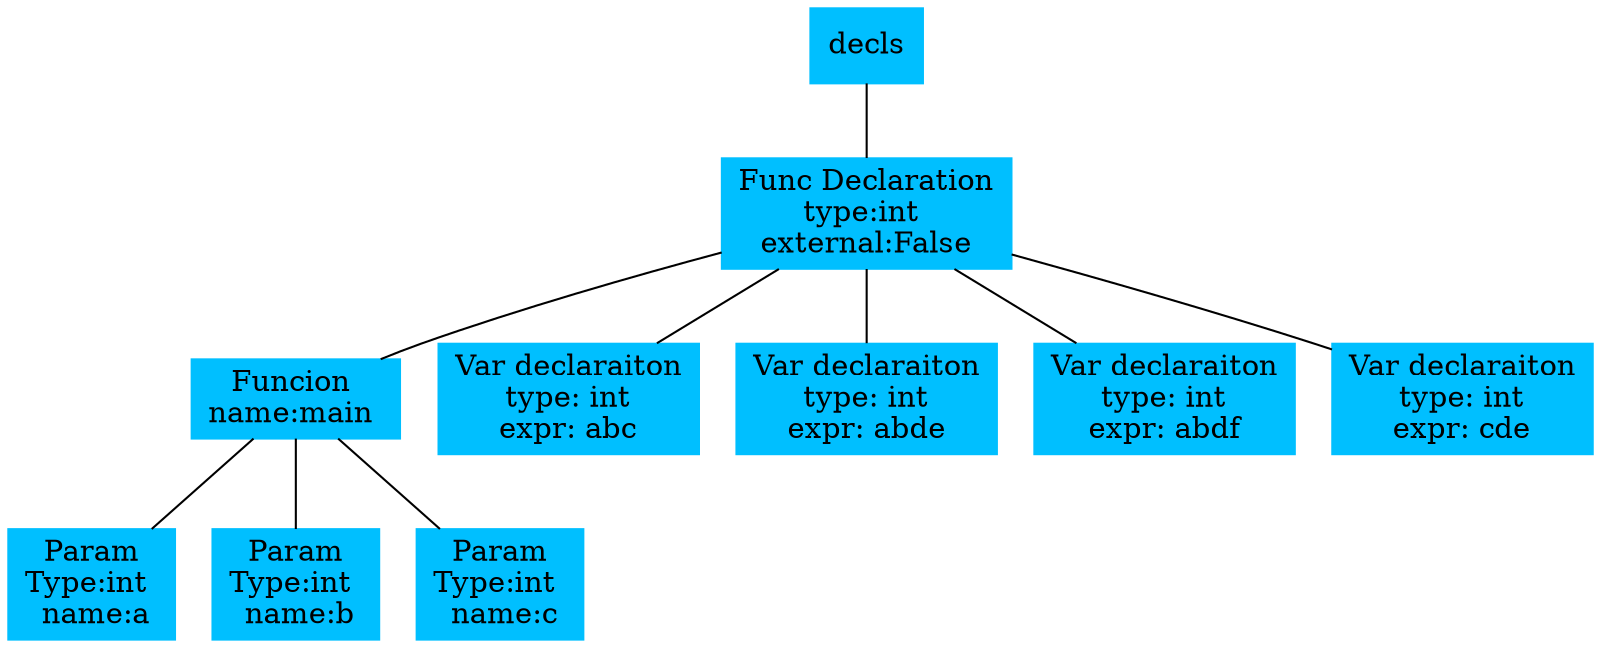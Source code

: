 // Dot
digraph AST {
	node [color=deepskyblue shape=box style=filled]
	edge [arrowhead=none]
	n01 [label=decls]
	n02 [label="Func Declaration
type:int 
external:False
"]
	n03 [label="Funcion 
name:main 
"]
	n04 [label="Param
Type:int 
 name:a"]
	n03 -> n04
	n05 [label="Param
Type:int 
 name:b"]
	n03 -> n05
	n06 [label="Param
Type:int 
 name:c"]
	n03 -> n06
	n02 -> n03
	n07 [label="Var declaraiton
type: int
expr: abc"]
	n02 -> n07
	n08 [label="Var declaraiton
type: int
expr: abde"]
	n02 -> n08
	n09 [label="Var declaraiton
type: int
expr: abdf"]
	n02 -> n09
	n10 [label="Var declaraiton
type: int
expr: cde"]
	n02 -> n10
	n01 -> n02
}
